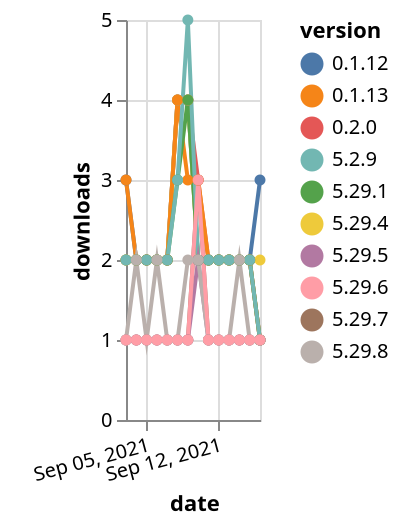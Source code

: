 {"$schema": "https://vega.github.io/schema/vega-lite/v5.json", "description": "A simple bar chart with embedded data.", "data": {"values": [{"date": "2021-09-03", "total": 2248, "delta": 2, "version": "0.2.0"}, {"date": "2021-09-04", "total": 2250, "delta": 2, "version": "0.2.0"}, {"date": "2021-09-05", "total": 2252, "delta": 2, "version": "0.2.0"}, {"date": "2021-09-06", "total": 2254, "delta": 2, "version": "0.2.0"}, {"date": "2021-09-07", "total": 2256, "delta": 2, "version": "0.2.0"}, {"date": "2021-09-08", "total": 2260, "delta": 4, "version": "0.2.0"}, {"date": "2021-09-09", "total": 2264, "delta": 4, "version": "0.2.0"}, {"date": "2021-09-10", "total": 2267, "delta": 3, "version": "0.2.0"}, {"date": "2021-09-11", "total": 2269, "delta": 2, "version": "0.2.0"}, {"date": "2021-09-12", "total": 2271, "delta": 2, "version": "0.2.0"}, {"date": "2021-09-13", "total": 2273, "delta": 2, "version": "0.2.0"}, {"date": "2021-09-14", "total": 2275, "delta": 2, "version": "0.2.0"}, {"date": "2021-09-15", "total": 2277, "delta": 2, "version": "0.2.0"}, {"date": "2021-09-16", "total": 2278, "delta": 1, "version": "0.2.0"}, {"date": "2021-09-03", "total": 276, "delta": 1, "version": "5.29.7"}, {"date": "2021-09-04", "total": 277, "delta": 1, "version": "5.29.7"}, {"date": "2021-09-05", "total": 278, "delta": 1, "version": "5.29.7"}, {"date": "2021-09-06", "total": 279, "delta": 1, "version": "5.29.7"}, {"date": "2021-09-07", "total": 280, "delta": 1, "version": "5.29.7"}, {"date": "2021-09-08", "total": 281, "delta": 1, "version": "5.29.7"}, {"date": "2021-09-09", "total": 282, "delta": 1, "version": "5.29.7"}, {"date": "2021-09-10", "total": 285, "delta": 3, "version": "5.29.7"}, {"date": "2021-09-11", "total": 286, "delta": 1, "version": "5.29.7"}, {"date": "2021-09-12", "total": 287, "delta": 1, "version": "5.29.7"}, {"date": "2021-09-13", "total": 288, "delta": 1, "version": "5.29.7"}, {"date": "2021-09-14", "total": 289, "delta": 1, "version": "5.29.7"}, {"date": "2021-09-15", "total": 290, "delta": 1, "version": "5.29.7"}, {"date": "2021-09-16", "total": 291, "delta": 1, "version": "5.29.7"}, {"date": "2021-09-03", "total": 2284, "delta": 3, "version": "0.1.12"}, {"date": "2021-09-04", "total": 2286, "delta": 2, "version": "0.1.12"}, {"date": "2021-09-05", "total": 2288, "delta": 2, "version": "0.1.12"}, {"date": "2021-09-06", "total": 2290, "delta": 2, "version": "0.1.12"}, {"date": "2021-09-07", "total": 2292, "delta": 2, "version": "0.1.12"}, {"date": "2021-09-08", "total": 2296, "delta": 4, "version": "0.1.12"}, {"date": "2021-09-09", "total": 2300, "delta": 4, "version": "0.1.12"}, {"date": "2021-09-10", "total": 2302, "delta": 2, "version": "0.1.12"}, {"date": "2021-09-11", "total": 2304, "delta": 2, "version": "0.1.12"}, {"date": "2021-09-12", "total": 2306, "delta": 2, "version": "0.1.12"}, {"date": "2021-09-13", "total": 2308, "delta": 2, "version": "0.1.12"}, {"date": "2021-09-14", "total": 2310, "delta": 2, "version": "0.1.12"}, {"date": "2021-09-15", "total": 2312, "delta": 2, "version": "0.1.12"}, {"date": "2021-09-16", "total": 2315, "delta": 3, "version": "0.1.12"}, {"date": "2021-09-03", "total": 2017, "delta": 2, "version": "5.29.4"}, {"date": "2021-09-04", "total": 2019, "delta": 2, "version": "5.29.4"}, {"date": "2021-09-05", "total": 2021, "delta": 2, "version": "5.29.4"}, {"date": "2021-09-06", "total": 2023, "delta": 2, "version": "5.29.4"}, {"date": "2021-09-07", "total": 2025, "delta": 2, "version": "5.29.4"}, {"date": "2021-09-08", "total": 2029, "delta": 4, "version": "5.29.4"}, {"date": "2021-09-09", "total": 2033, "delta": 4, "version": "5.29.4"}, {"date": "2021-09-10", "total": 2035, "delta": 2, "version": "5.29.4"}, {"date": "2021-09-11", "total": 2037, "delta": 2, "version": "5.29.4"}, {"date": "2021-09-12", "total": 2039, "delta": 2, "version": "5.29.4"}, {"date": "2021-09-13", "total": 2041, "delta": 2, "version": "5.29.4"}, {"date": "2021-09-14", "total": 2043, "delta": 2, "version": "5.29.4"}, {"date": "2021-09-15", "total": 2045, "delta": 2, "version": "5.29.4"}, {"date": "2021-09-16", "total": 2047, "delta": 2, "version": "5.29.4"}, {"date": "2021-09-03", "total": 2272, "delta": 3, "version": "0.1.13"}, {"date": "2021-09-04", "total": 2274, "delta": 2, "version": "0.1.13"}, {"date": "2021-09-05", "total": 2276, "delta": 2, "version": "0.1.13"}, {"date": "2021-09-06", "total": 2278, "delta": 2, "version": "0.1.13"}, {"date": "2021-09-07", "total": 2280, "delta": 2, "version": "0.1.13"}, {"date": "2021-09-08", "total": 2284, "delta": 4, "version": "0.1.13"}, {"date": "2021-09-09", "total": 2287, "delta": 3, "version": "0.1.13"}, {"date": "2021-09-10", "total": 2290, "delta": 3, "version": "0.1.13"}, {"date": "2021-09-11", "total": 2292, "delta": 2, "version": "0.1.13"}, {"date": "2021-09-12", "total": 2294, "delta": 2, "version": "0.1.13"}, {"date": "2021-09-13", "total": 2296, "delta": 2, "version": "0.1.13"}, {"date": "2021-09-14", "total": 2298, "delta": 2, "version": "0.1.13"}, {"date": "2021-09-15", "total": 2300, "delta": 2, "version": "0.1.13"}, {"date": "2021-09-16", "total": 2301, "delta": 1, "version": "0.1.13"}, {"date": "2021-09-03", "total": 2233, "delta": 2, "version": "5.29.1"}, {"date": "2021-09-04", "total": 2235, "delta": 2, "version": "5.29.1"}, {"date": "2021-09-05", "total": 2237, "delta": 2, "version": "5.29.1"}, {"date": "2021-09-06", "total": 2239, "delta": 2, "version": "5.29.1"}, {"date": "2021-09-07", "total": 2241, "delta": 2, "version": "5.29.1"}, {"date": "2021-09-08", "total": 2244, "delta": 3, "version": "5.29.1"}, {"date": "2021-09-09", "total": 2248, "delta": 4, "version": "5.29.1"}, {"date": "2021-09-10", "total": 2250, "delta": 2, "version": "5.29.1"}, {"date": "2021-09-11", "total": 2252, "delta": 2, "version": "5.29.1"}, {"date": "2021-09-12", "total": 2254, "delta": 2, "version": "5.29.1"}, {"date": "2021-09-13", "total": 2256, "delta": 2, "version": "5.29.1"}, {"date": "2021-09-14", "total": 2258, "delta": 2, "version": "5.29.1"}, {"date": "2021-09-15", "total": 2260, "delta": 2, "version": "5.29.1"}, {"date": "2021-09-16", "total": 2261, "delta": 1, "version": "5.29.1"}, {"date": "2021-09-03", "total": 2246, "delta": 2, "version": "5.2.9"}, {"date": "2021-09-04", "total": 2248, "delta": 2, "version": "5.2.9"}, {"date": "2021-09-05", "total": 2250, "delta": 2, "version": "5.2.9"}, {"date": "2021-09-06", "total": 2252, "delta": 2, "version": "5.2.9"}, {"date": "2021-09-07", "total": 2254, "delta": 2, "version": "5.2.9"}, {"date": "2021-09-08", "total": 2257, "delta": 3, "version": "5.2.9"}, {"date": "2021-09-09", "total": 2262, "delta": 5, "version": "5.2.9"}, {"date": "2021-09-10", "total": 2264, "delta": 2, "version": "5.2.9"}, {"date": "2021-09-11", "total": 2266, "delta": 2, "version": "5.2.9"}, {"date": "2021-09-12", "total": 2268, "delta": 2, "version": "5.2.9"}, {"date": "2021-09-13", "total": 2270, "delta": 2, "version": "5.2.9"}, {"date": "2021-09-14", "total": 2272, "delta": 2, "version": "5.2.9"}, {"date": "2021-09-15", "total": 2274, "delta": 2, "version": "5.2.9"}, {"date": "2021-09-16", "total": 2275, "delta": 1, "version": "5.2.9"}, {"date": "2021-09-03", "total": 185, "delta": 1, "version": "5.29.5"}, {"date": "2021-09-04", "total": 186, "delta": 1, "version": "5.29.5"}, {"date": "2021-09-05", "total": 187, "delta": 1, "version": "5.29.5"}, {"date": "2021-09-06", "total": 188, "delta": 1, "version": "5.29.5"}, {"date": "2021-09-07", "total": 189, "delta": 1, "version": "5.29.5"}, {"date": "2021-09-08", "total": 190, "delta": 1, "version": "5.29.5"}, {"date": "2021-09-09", "total": 191, "delta": 1, "version": "5.29.5"}, {"date": "2021-09-10", "total": 193, "delta": 2, "version": "5.29.5"}, {"date": "2021-09-11", "total": 194, "delta": 1, "version": "5.29.5"}, {"date": "2021-09-12", "total": 195, "delta": 1, "version": "5.29.5"}, {"date": "2021-09-13", "total": 196, "delta": 1, "version": "5.29.5"}, {"date": "2021-09-14", "total": 197, "delta": 1, "version": "5.29.5"}, {"date": "2021-09-15", "total": 198, "delta": 1, "version": "5.29.5"}, {"date": "2021-09-16", "total": 199, "delta": 1, "version": "5.29.5"}, {"date": "2021-09-03", "total": 280, "delta": 1, "version": "5.29.8"}, {"date": "2021-09-04", "total": 282, "delta": 2, "version": "5.29.8"}, {"date": "2021-09-05", "total": 283, "delta": 1, "version": "5.29.8"}, {"date": "2021-09-06", "total": 285, "delta": 2, "version": "5.29.8"}, {"date": "2021-09-07", "total": 286, "delta": 1, "version": "5.29.8"}, {"date": "2021-09-08", "total": 287, "delta": 1, "version": "5.29.8"}, {"date": "2021-09-09", "total": 289, "delta": 2, "version": "5.29.8"}, {"date": "2021-09-10", "total": 291, "delta": 2, "version": "5.29.8"}, {"date": "2021-09-11", "total": 292, "delta": 1, "version": "5.29.8"}, {"date": "2021-09-12", "total": 293, "delta": 1, "version": "5.29.8"}, {"date": "2021-09-13", "total": 294, "delta": 1, "version": "5.29.8"}, {"date": "2021-09-14", "total": 296, "delta": 2, "version": "5.29.8"}, {"date": "2021-09-15", "total": 297, "delta": 1, "version": "5.29.8"}, {"date": "2021-09-16", "total": 298, "delta": 1, "version": "5.29.8"}, {"date": "2021-09-03", "total": 201, "delta": 1, "version": "5.29.6"}, {"date": "2021-09-04", "total": 202, "delta": 1, "version": "5.29.6"}, {"date": "2021-09-05", "total": 203, "delta": 1, "version": "5.29.6"}, {"date": "2021-09-06", "total": 204, "delta": 1, "version": "5.29.6"}, {"date": "2021-09-07", "total": 205, "delta": 1, "version": "5.29.6"}, {"date": "2021-09-08", "total": 206, "delta": 1, "version": "5.29.6"}, {"date": "2021-09-09", "total": 207, "delta": 1, "version": "5.29.6"}, {"date": "2021-09-10", "total": 210, "delta": 3, "version": "5.29.6"}, {"date": "2021-09-11", "total": 211, "delta": 1, "version": "5.29.6"}, {"date": "2021-09-12", "total": 212, "delta": 1, "version": "5.29.6"}, {"date": "2021-09-13", "total": 213, "delta": 1, "version": "5.29.6"}, {"date": "2021-09-14", "total": 214, "delta": 1, "version": "5.29.6"}, {"date": "2021-09-15", "total": 215, "delta": 1, "version": "5.29.6"}, {"date": "2021-09-16", "total": 216, "delta": 1, "version": "5.29.6"}]}, "width": "container", "mark": {"type": "line", "point": {"filled": true}}, "encoding": {"x": {"field": "date", "type": "temporal", "timeUnit": "yearmonthdate", "title": "date", "axis": {"labelAngle": -15}}, "y": {"field": "delta", "type": "quantitative", "title": "downloads"}, "color": {"field": "version", "type": "nominal"}, "tooltip": {"field": "delta"}}}